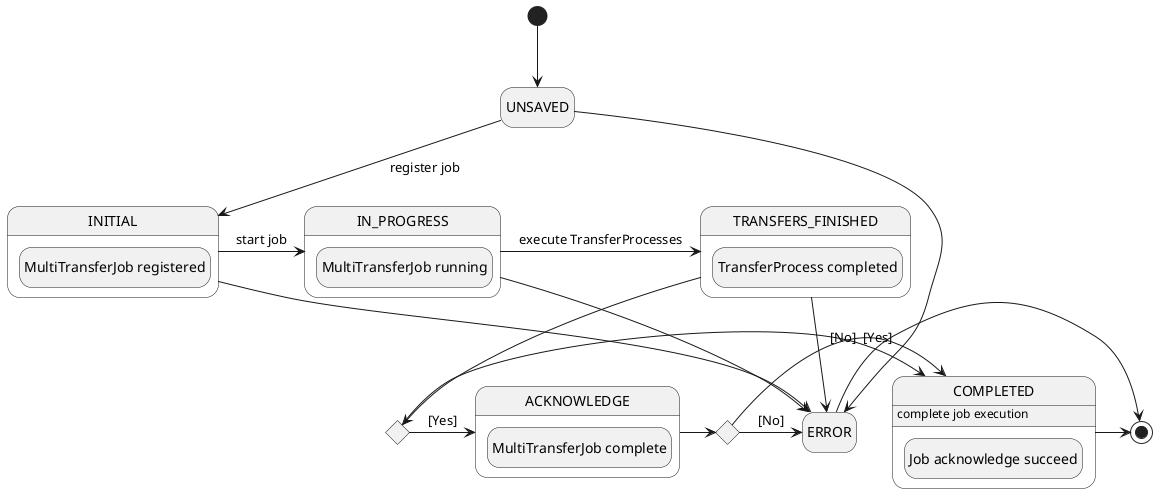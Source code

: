 @startuml

skinparam monochrome true
skinparam shadowing false

hide empty description

state INITIAL {
    state "MultiTransferJob registered"

}
state IN_PROGRESS {
    state "MultiTransferJob running"

}
state TRANSFERS_FINISHED {
    state "TransferProcess completed"
}
state ACK_Required <<choice>>

state ACKNOWLEDGE {
    state "MultiTransferJob complete"
}
state ACK_POSITIVE <<choice>>

state COMPLETED {
    state "Job acknowledge succeed"
}

[*] --> UNSAVED
UNSAVED --> INITIAL : register job
INITIAL -> IN_PROGRESS : start job
IN_PROGRESS -> TRANSFERS_FINISHED : execute TransferProcesses
TRANSFERS_FINISHED -> ACK_Required
ACK_Required -> COMPLETED : [No]
ACK_Required -> ACKNOWLEDGE : [Yes]
ACKNOWLEDGE -> ACK_POSITIVE
ACK_POSITIVE -> COMPLETED : [Yes]
ACK_POSITIVE -> ERROR : [No]
COMPLETED : complete job execution
COMPLETED -> [*]
UNSAVED -> ERROR
INITIAL -> ERROR
IN_PROGRESS --> ERROR
TRANSFERS_FINISHED --> ERROR
ERROR -> [*]

@enduml
